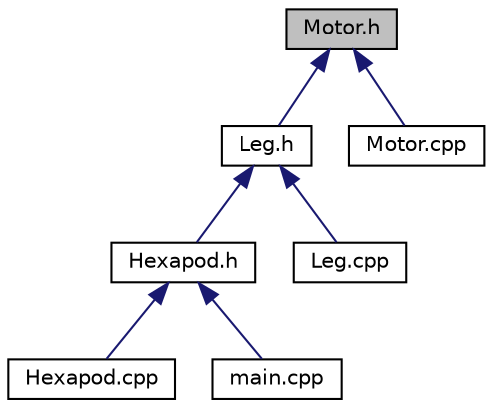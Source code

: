 digraph "Motor.h"
{
  edge [fontname="Helvetica",fontsize="10",labelfontname="Helvetica",labelfontsize="10"];
  node [fontname="Helvetica",fontsize="10",shape=record];
  Node5 [label="Motor.h",height=0.2,width=0.4,color="black", fillcolor="grey75", style="filled", fontcolor="black"];
  Node5 -> Node6 [dir="back",color="midnightblue",fontsize="10",style="solid",fontname="Helvetica"];
  Node6 [label="Leg.h",height=0.2,width=0.4,color="black", fillcolor="white", style="filled",URL="$_leg_8h.html",tooltip="Leg class. "];
  Node6 -> Node7 [dir="back",color="midnightblue",fontsize="10",style="solid",fontname="Helvetica"];
  Node7 [label="Hexapod.h",height=0.2,width=0.4,color="black", fillcolor="white", style="filled",URL="$_hexapod_8h.html",tooltip="Hexapod class. "];
  Node7 -> Node8 [dir="back",color="midnightblue",fontsize="10",style="solid",fontname="Helvetica"];
  Node8 [label="Hexapod.cpp",height=0.2,width=0.4,color="black", fillcolor="white", style="filled",URL="$_hexapod_8cpp.html",tooltip="Hexapod class functions. "];
  Node7 -> Node9 [dir="back",color="midnightblue",fontsize="10",style="solid",fontname="Helvetica"];
  Node9 [label="main.cpp",height=0.2,width=0.4,color="black", fillcolor="white", style="filled",URL="$main_8cpp.html",tooltip="main function "];
  Node6 -> Node10 [dir="back",color="midnightblue",fontsize="10",style="solid",fontname="Helvetica"];
  Node10 [label="Leg.cpp",height=0.2,width=0.4,color="black", fillcolor="white", style="filled",URL="$_leg_8cpp.html",tooltip="Leg class functions. "];
  Node5 -> Node11 [dir="back",color="midnightblue",fontsize="10",style="solid",fontname="Helvetica"];
  Node11 [label="Motor.cpp",height=0.2,width=0.4,color="black", fillcolor="white", style="filled",URL="$_motor_8cpp.html",tooltip="Motor class functions. "];
}
